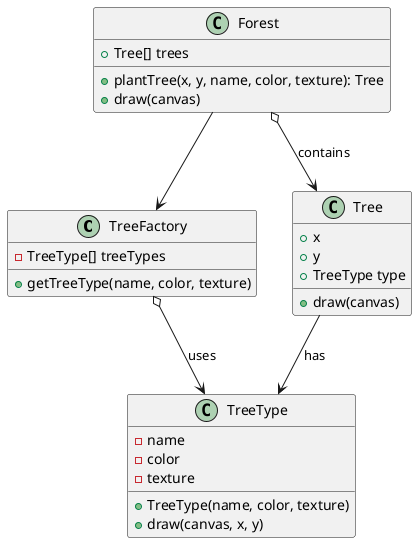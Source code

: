 @startuml
class TreeFactory {
    - TreeType[] treeTypes
    + getTreeType(name, color, texture)
}

class TreeType {
    - name
    - color
    - texture
    + TreeType(name, color, texture)
    + draw(canvas, x, y)
}

class Forest {
    + Tree[] trees
    + plantTree(x, y, name, color, texture): Tree
    + draw(canvas)
}

class Tree {
    + x
    + y
    + TreeType type
    + draw(canvas)
}

TreeFactory o--> TreeType : uses
Forest o--> Tree : contains
Forest --> TreeFactory
Tree --> TreeType : has
@enduml

